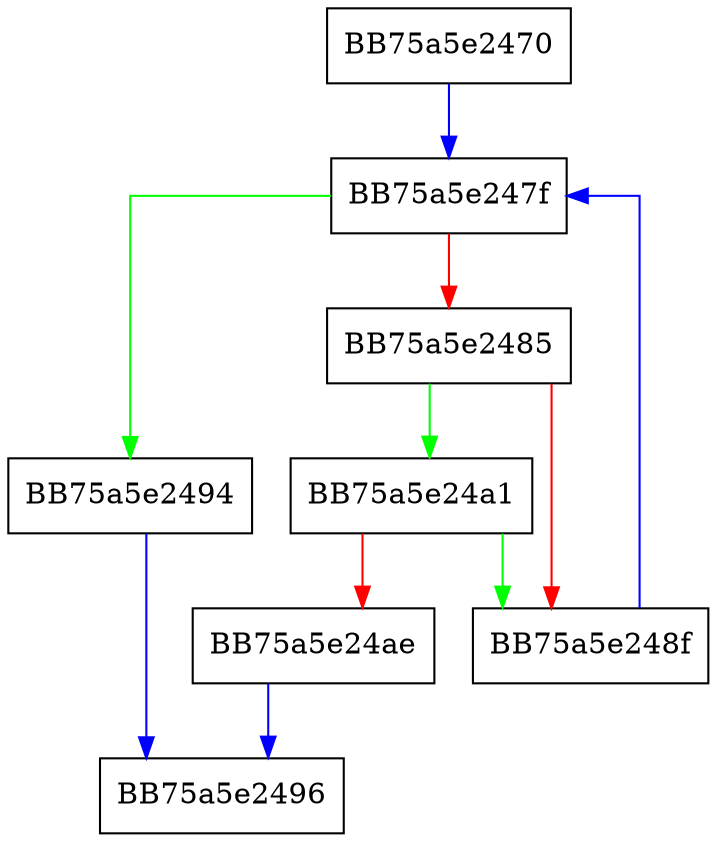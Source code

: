 digraph IsMine {
  node [shape="box"];
  graph [splines=ortho];
  BB75a5e2470 -> BB75a5e247f [color="blue"];
  BB75a5e247f -> BB75a5e2494 [color="green"];
  BB75a5e247f -> BB75a5e2485 [color="red"];
  BB75a5e2485 -> BB75a5e24a1 [color="green"];
  BB75a5e2485 -> BB75a5e248f [color="red"];
  BB75a5e248f -> BB75a5e247f [color="blue"];
  BB75a5e2494 -> BB75a5e2496 [color="blue"];
  BB75a5e24a1 -> BB75a5e248f [color="green"];
  BB75a5e24a1 -> BB75a5e24ae [color="red"];
  BB75a5e24ae -> BB75a5e2496 [color="blue"];
}